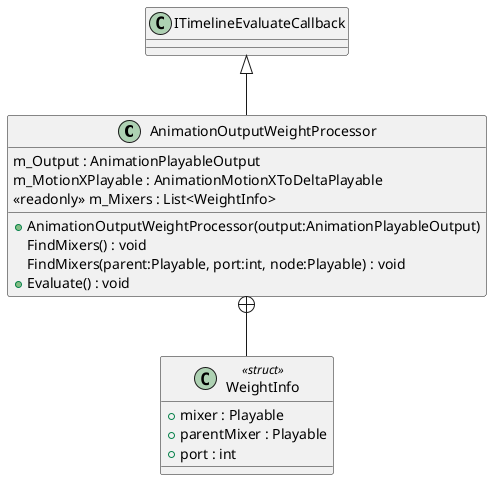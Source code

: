 @startuml
class AnimationOutputWeightProcessor {
    m_Output : AnimationPlayableOutput
    m_MotionXPlayable : AnimationMotionXToDeltaPlayable
    <<readonly>> m_Mixers : List<WeightInfo>
    + AnimationOutputWeightProcessor(output:AnimationPlayableOutput)
    FindMixers() : void
    FindMixers(parent:Playable, port:int, node:Playable) : void
    + Evaluate() : void
}
class WeightInfo <<struct>> {
    + mixer : Playable
    + parentMixer : Playable
    + port : int
}
ITimelineEvaluateCallback <|-- AnimationOutputWeightProcessor
AnimationOutputWeightProcessor +-- WeightInfo
@enduml
